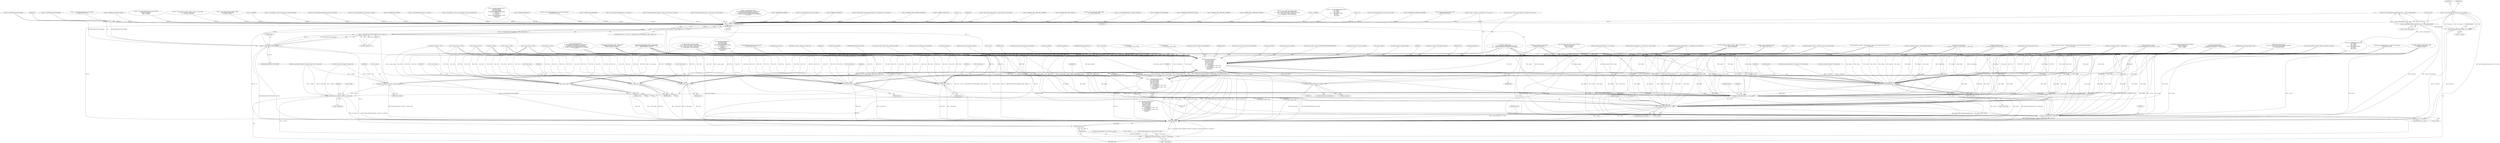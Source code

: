 digraph "0_heimdal_1a6a6e462dc2ac6111f9e02c6852ddec4849b887@API" {
"1001299" [label="(Call,ret = copy_PrincipalName(&rep.cname, &r->et.cname))"];
"1001301" [label="(Call,copy_PrincipalName(&rep.cname, &r->et.cname))"];
"1001050" [label="(Call,_krb5_principal2principalname(&rep.cname, r->client->entry.principal))"];
"1002491" [label="(Call,ret != 0)"];
"1002490" [label="(Call,ret != 0 && ret != HDB_ERR_NOT_FOUND_HERE && reply->length == 0)"];
"1002495" [label="(Call,ret != HDB_ERR_NOT_FOUND_HERE)"];
"1002494" [label="(Call,ret != HDB_ERR_NOT_FOUND_HERE && reply->length == 0)"];
"1002506" [label="(Call,_kdc_fast_mk_error(context, r,\n \t\t\t\t &error_method,\n \t\t\t\t r->armor_crypto,\n \t\t\t\t &req->req_body,\n \t\t\t\t ret, r->e_text,\n \t\t\t\t r->server_princ,\n\t\t\t\t r->client_princ ?\n                                     &r->client_princ->name : NULL,\n\t\t\t\t r->client_princ ?\n                                     &r->client_princ->realm : NULL,\n \t\t\t\t NULL, NULL,\n \t\t\t\t reply))"];
"1002504" [label="(Call,ret = _kdc_fast_mk_error(context, r,\n \t\t\t\t &error_method,\n \t\t\t\t r->armor_crypto,\n \t\t\t\t &req->req_body,\n \t\t\t\t ret, r->e_text,\n \t\t\t\t r->server_princ,\n\t\t\t\t r->client_princ ?\n                                     &r->client_princ->name : NULL,\n\t\t\t\t r->client_princ ?\n                                     &r->client_princ->realm : NULL,\n \t\t\t\t NULL, NULL,\n \t\t\t\t reply))"];
"1002696" [label="(Return,return ret;)"];
"1002573" [label="(Call,free_METHOD_DATA(&error_method))"];
"1002592" [label="(Call,krb5_free_principal(context, r->client_princ))"];
"1002621" [label="(Call,krb5_free_principal(context, r->server_princ))"];
"1002649" [label="(Call,_kdc_free_ent(context, r->client))"];
"1002658" [label="(Call,_kdc_free_ent(context, r->server))"];
"1002597" [label="(Call,r->client_princ = NULL)"];
"1002611" [label="(Call,r->client_name = NULL)"];
"1002626" [label="(Call,r->server_princ = NULL)"];
"1002640" [label="(Call,r->server_name = NULL)"];
"1002668" [label="(Call,krb5_crypto_destroy(r->context, r->armor_crypto))"];
"1002680" [label="(Call,krb5_free_keyblock_contents(r->context, &r->reply_key))"];
"1002688" [label="(Call,krb5_free_keyblock_contents(r->context, &r->session_key))"];
"1002675" [label="(Call,r->armor_crypto = NULL)"];
"1002549" [label="(Identifier,reply)"];
"1000778" [label="(Call,ret = krb5_padata_add(context, &error_method,\n\t\t\t\t  pat[n].type, NULL, 0))"];
"1002620" [label="(Block,)"];
"1002599" [label="(Identifier,r)"];
"1002547" [label="(Identifier,NULL)"];
"1002496" [label="(Identifier,ret)"];
"1002503" [label="(Block,)"];
"1001306" [label="(Call,&r->et.cname)"];
"1002668" [label="(Call,krb5_crypto_destroy(r->context, r->armor_crypto))"];
"1001300" [label="(Identifier,ret)"];
"1000270" [label="(Call,kdc_log(context, config, 0,\n\t\t\"AS-REQ malformed server name from %s\", from))"];
"1000868" [label="(Call,ckey == NULL)"];
"1002592" [label="(Call,krb5_free_principal(context, r->client_princ))"];
"1000945" [label="(Call,_kdc_get_preferred_key(context, config,\n\t\t\t\t r->server, r->server_name,\n\t\t\t\t &setype, &skey))"];
"1002630" [label="(Identifier,NULL)"];
"1001055" [label="(Call,r->client->entry.principal)"];
"1000131" [label="(Block,)"];
"1001284" [label="(Call,_kdc_check_addresses(context, config, b->addresses, from_addr))"];
"1002495" [label="(Call,ret != HDB_ERR_NOT_FOUND_HERE)"];
"1000568" [label="(Call,ret = KRB5KDC_ERR_S_PRINCIPAL_UNKNOWN)"];
"1001190" [label="(Call,ret = KRB5KDC_ERR_POLICY)"];
"1002504" [label="(Call,ret = _kdc_fast_mk_error(context, r,\n \t\t\t\t &error_method,\n \t\t\t\t r->armor_crypto,\n \t\t\t\t &req->req_body,\n \t\t\t\t ret, r->e_text,\n \t\t\t\t r->server_princ,\n\t\t\t\t r->client_princ ?\n                                     &r->client_princ->name : NULL,\n\t\t\t\t r->client_princ ?\n                                     &r->client_princ->realm : NULL,\n \t\t\t\t NULL, NULL,\n \t\t\t\t reply))"];
"1000253" [label="(Call,ret == 0)"];
"1001050" [label="(Call,_krb5_principal2principalname(&rep.cname, r->client->entry.principal))"];
"1000355" [label="(Call,kdc_log(context, config, 0, \"Anonymous ticket w/o anonymous flag\"))"];
"1002593" [label="(Identifier,context)"];
"1002492" [label="(Identifier,ret)"];
"1002192" [label="(Call,krb5_generate_random_keyblock(context, r->sessionetype, &r->session_key))"];
"1002647" [label="(Identifier,r)"];
"1002238" [label="(Call,copy_EncryptionKey(&r->session_key, &r->ek.key))"];
"1001048" [label="(Call,ret = _krb5_principal2principalname(&rep.cname, r->client->entry.principal))"];
"1000256" [label="(Call,ret = krb5_unparse_name(context, r->server_princ, &r->server_name))"];
"1000377" [label="(Call,ret = KRB5KDC_ERR_C_PRINCIPAL_UNKNOWN)"];
"1002216" [label="(Call,ret = KRB5KDC_ERR_CLIENT_NOTYET)"];
"1000406" [label="(Call,kdc_log(context, config, 5, \"client %s does not have secrets at this KDC, need to proxy\",\n\t\tr->client_name))"];
"1002689" [label="(Call,r->context)"];
"1002696" [label="(Return,return ret;)"];
"1000842" [label="(Call,ret = get_pa_etype_info2(context, config,\n\t\t\t\t     &error_method, ckey))"];
"1002635" [label="(Block,)"];
"1000427" [label="(Call,krb5_unparse_name(context, r->client->entry.principal,\n\t\t\t\t&fixed_client_name))"];
"1002498" [label="(Call,reply->length == 0)"];
"1002640" [label="(Call,r->server_name = NULL)"];
"1002697" [label="(Identifier,ret)"];
"1002612" [label="(Call,r->client_name)"];
"1001292" [label="(Call,_kdc_set_e_text(r, \"Bad address list in requested\"))"];
"1000796" [label="(Call,_kdc_find_etype(context,\n\t\t\t      config->preauth_use_strongest_session_key, TRUE,\n\t\t\t      r->client, b->etype.val, b->etype.len, NULL, &ckey))"];
"1002641" [label="(Call,r->server_name)"];
"1002274" [label="(Call,ret = copy_METHOD_DATA(&r->outpadata, rep.padata))"];
"1000844" [label="(Call,get_pa_etype_info2(context, config,\n\t\t\t\t     &error_method, ckey))"];
"1002509" [label="(Call,&error_method)"];
"1001295" [label="(Call,ret = KRB5KRB_AP_ERR_BADADDR)"];
"1001051" [label="(Call,&rep.cname)"];
"1002604" [label="(Identifier,r)"];
"1002651" [label="(Call,r->client)"];
"1002601" [label="(Identifier,NULL)"];
"1000855" [label="(Call,require_preauth_p(r))"];
"1002479" [label="(Call,ret = KRB5KRB_ERR_RESPONSE_TOO_BIG)"];
"1000126" [label="(MethodParameterIn,kdc_request_t r)"];
"1000509" [label="(Call,ret = KRB5KDC_ERR_C_PRINCIPAL_UNKNOWN)"];
"1002321" [label="(Call,_kdc_add_KRB5SignedPath(context,\n\t\t\t\t  config,\n\t\t\t\t  r->server,\n\t\t\t\t  setype,\n\t\t\t\t  r->client->entry.principal,\n\t\t\t\t  NULL,\n\t\t\t\t  NULL,\n\t\t\t\t  &r->et))"];
"1000360" [label="(Call,ret = KRB5KDC_ERR_C_PRINCIPAL_UNKNOWN)"];
"1002411" [label="(Call,ret = _kdc_encode_reply(context, config,\n\t\t\t    r->armor_crypto, req->req_body.nonce,\n\t\t\t    &rep, &r->et, &r->ek, setype, r->server->entry.kvno,\n\t\t\t    &skey->key, r->client->entry.kvno,\n\t\t\t    &r->reply_key, 0, &r->e_text, reply))"];
"1000574" [label="(Call,_kdc_find_etype(context,\n\t\t\t  krb5_principal_is_krbtgt(context, r->server_princ) ?\n\t\t\t  config->tgt_use_strongest_session_key :\n\t\t\t  config->svc_use_strongest_session_key, FALSE,\n\t\t\t  r->client, b->etype.val, b->etype.len, &r->sessionetype,\n\t\t\t  NULL))"];
"1002574" [label="(Call,&error_method)"];
"1002405" [label="(Call,krb5_free_error_message(r->context, msg))"];
"1002270" [label="(Call,ret = ENOMEM)"];
"1002522" [label="(Call,r->server_princ)"];
"1000239" [label="(Call,_krb5_principalname2krb5_principal (context,\n\t\t\t\t\t\t  &r->server_princ,\n\t\t\t\t\t\t  *(b->sname),\n\t\t\t\t\t\t  b->realm))"];
"1002680" [label="(Call,krb5_free_keyblock_contents(r->context, &r->reply_key))"];
"1002491" [label="(Call,ret != 0)"];
"1002656" [label="(Identifier,r)"];
"1002623" [label="(Call,r->server_princ)"];
"1002665" [label="(Identifier,r)"];
"1002525" [label="(Call,r->client_princ ?\n                                     &r->client_princ->name : NULL)"];
"1002597" [label="(Call,r->client_princ = NULL)"];
"1002690" [label="(Identifier,r)"];
"1000455" [label="(Call,_kdc_fast_mk_error(context, r,\n\t\t\t\t &error_method,\n\t\t\t\t r->armor_crypto,\n\t\t\t\t &req->req_body,\n\t\t\t\t KRB5_KDC_ERR_WRONG_REALM,\n\t\t\t\t NULL,\n\t\t\t\t r->server_princ,\n\t\t\t\t NULL,\n\t\t\t\t &r->client->entry.principal->realm,\n\t\t\t\t NULL, NULL,\n\t\t\t\t reply))"];
"1002536" [label="(Call,r->client_princ ?\n                                     &r->client_princ->realm : NULL)"];
"1002319" [label="(Call,ret = _kdc_add_KRB5SignedPath(context,\n\t\t\t\t  config,\n\t\t\t\t  r->server,\n\t\t\t\t  setype,\n\t\t\t\t  r->client->entry.principal,\n\t\t\t\t  NULL,\n\t\t\t\t  NULL,\n\t\t\t\t  &r->et))"];
"1001275" [label="(Call,_kdc_set_e_text(r, \"Ticket may not be postdate\"))"];
"1002606" [label="(Block,)"];
"1000533" [label="(Call,ret == HDB_ERR_NOT_FOUND_HERE)"];
"1000133" [label="(Call,context = r->context)"];
"1000652" [label="(Call,pat[n].validate == NULL)"];
"1002675" [label="(Call,r->armor_crypto = NULL)"];
"1002489" [label="(ControlStructure,if (ret != 0 && ret != HDB_ERR_NOT_FOUND_HERE && reply->length == 0))"];
"1002598" [label="(Call,r->client_princ)"];
"1002507" [label="(Identifier,context)"];
"1002497" [label="(Identifier,HDB_ERR_NOT_FOUND_HERE)"];
"1000312" [label="(Call,krb5_unparse_name(context, r->client_princ, &r->client_name))"];
"1002622" [label="(Identifier,context)"];
"1000711" [label="(Call,ret != 0)"];
"1001187" [label="(Call,_kdc_set_e_text(r, \"Ticket may not be forwardable\"))"];
"1002514" [label="(Call,&req->req_body)"];
"1002220" [label="(Call,ret = copy_EncryptionKey(&r->session_key, &r->et.key))"];
"1002660" [label="(Call,r->server)"];
"1002698" [label="(MethodReturn,RET)"];
"1000860" [label="(Call,ret = KRB5KDC_ERR_PREAUTH_REQUIRED)"];
"1000192" [label="(Call,_kdc_fast_unwrap_request(r))"];
"1000278" [label="(Call,b->cname == NULL)"];
"1000831" [label="(Call,ret = get_pa_etype_info(context, config,\n\t\t\t\t\t&error_method, ckey))"];
"1002591" [label="(Block,)"];
"1002684" [label="(Call,&r->reply_key)"];
"1000383" [label="(Call,_kdc_db_fetch(context, config, r->client_princ,\n\t\t\tHDB_F_GET_CLIENT | flags, NULL,\n\t\t\t&r->clientdb, &r->client))"];
"1002650" [label="(Identifier,context)"];
"1002399" [label="(Call,_kdc_r_log(r, 0, \"add_enc_pa_rep failed: %s: %d\", msg, ret))"];
"1002553" [label="(JumpTarget,out2:)"];
"1000863" [label="(Call,_kdc_set_e_text(r, \"Need to use PA-ENC-TIMESTAMP/PA-PK-AS-REQ\"))"];
"1002569" [label="(ControlStructure,if (error_method.len))"];
"1002264" [label="(Call,rep.padata == NULL)"];
"1002692" [label="(Call,&r->session_key)"];
"1000889" [label="(Call,krb5_copy_keyblock_contents(r->context, &ckey->key, &r->reply_key))"];
"1002669" [label="(Call,r->context)"];
"1001313" [label="(Identifier,ret)"];
"1002682" [label="(Identifier,r)"];
"1000294" [label="(Call,_krb5_principalname2krb5_principal (context,\n\t\t\t\t\t\t  &r->client_princ,\n\t\t\t\t\t\t  *(b->cname),\n\t\t\t\t\t\t  b->realm))"];
"1001302" [label="(Call,&rep.cname)"];
"1002490" [label="(Call,ret != 0 && ret != HDB_ERR_NOT_FOUND_HERE && reply->length == 0)"];
"1002344" [label="(Call,log_as_req(context, config, r->reply_key.keytype, setype, b))"];
"1000675" [label="(Call,kdc_log(context, config, 5,\n\t\t    \"Looking for %s pa-data -- %s\", pat[n].name, r->client_name))"];
"1000872" [label="(Call,ret = KRB5KDC_ERR_CLIENT_NOTYET)"];
"1000292" [label="(Call,ret = _krb5_principalname2krb5_principal (context,\n\t\t\t\t\t\t  &r->client_princ,\n\t\t\t\t\t\t  *(b->cname),\n\t\t\t\t\t\t  b->realm))"];
"1000232" [label="(Call,_kdc_set_e_text(r, \"No server in request\"))"];
"1002645" [label="(ControlStructure,if (r->client))"];
"1000324" [label="(Call,kdc_log(context, config, 0,\n\t\t\"AS-REQ malformed client name from %s\", from))"];
"1000920" [label="(Call,ret = _kdc_check_access(context, config, r->client, r->client_name,\n\t\t\t    r->server, r->server_name,\n\t\t\t    req, &error_method))"];
"1002649" [label="(Call,_kdc_free_ent(context, r->client))"];
"1000943" [label="(Call,ret = _kdc_get_preferred_key(context, config,\n\t\t\t\t r->server, r->server_name,\n\t\t\t\t &setype, &skey))"];
"1002511" [label="(Call,r->armor_crypto)"];
"1001708" [label="(Call,ret = ENOMEM)"];
"1002618" [label="(Identifier,r)"];
"1000577" [label="(Call,krb5_principal_is_krbtgt(context, r->server_princ))"];
"1002659" [label="(Identifier,context)"];
"1000993" [label="(Call,_kdc_set_e_text(r, \"Bad KDC options\"))"];
"1001028" [label="(Call,ret = copy_Realm(&r->client->entry.principal->realm, &rep.crealm))"];
"1002139" [label="(Call,ret = copy_PrincipalName(&rep.ticket.sname, &r->ek.sname))"];
"1002236" [label="(Call,ret = copy_EncryptionKey(&r->session_key, &r->ek.key))"];
"1000197" [label="(Call,_kdc_r_log(r, 0, \"FAST unwrap request from %s failed: %d\", from, ret))"];
"1002508" [label="(Identifier,r)"];
"1000662" [label="(Call,r->armor_crypto == NULL)"];
"1000369" [label="(Call,kdc_log(context, config, 0,\n\t\t\"Request for a anonymous ticket with non \"\n\t\t\"anonymous client name: %s\", r->client_name))"];
"1002594" [label="(Call,r->client_princ)"];
"1002493" [label="(Literal,0)"];
"1000229" [label="(Call,ret = KRB5KRB_ERR_GENERIC)"];
"1002611" [label="(Call,r->client_name = NULL)"];
"1001315" [label="(Call,ret = copy_Realm(&rep.crealm, &r->et.crealm))"];
"1002579" [label="(Identifier,r)"];
"1002679" [label="(Identifier,NULL)"];
"1001072" [label="(Call,ret = copy_Realm(&r->server->entry.principal->realm, &rep.ticket.realm))"];
"1002500" [label="(Identifier,reply)"];
"1002482" [label="(Call,_kdc_set_e_text(r, \"Reply packet too large\"))"];
"1002628" [label="(Identifier,r)"];
"1002654" [label="(ControlStructure,if (r->server))"];
"1002548" [label="(Identifier,NULL)"];
"1000707" [label="(Call,pat[n].validate(r, pa))"];
"1000453" [label="(Call,ret = _kdc_fast_mk_error(context, r,\n\t\t\t\t &error_method,\n\t\t\t\t r->armor_crypto,\n\t\t\t\t &req->req_body,\n\t\t\t\t KRB5_KDC_ERR_WRONG_REALM,\n\t\t\t\t NULL,\n\t\t\t\t r->server_princ,\n\t\t\t\t NULL,\n\t\t\t\t &r->client->entry.principal->realm,\n\t\t\t\t NULL, NULL,\n\t\t\t\t reply))"];
"1001234" [label="(Call,ret = KRB5KDC_ERR_POLICY)"];
"1000258" [label="(Call,krb5_unparse_name(context, r->server_princ, &r->server_name))"];
"1001698" [label="(Call,r->ek.last_req.val == NULL)"];
"1000833" [label="(Call,get_pa_etype_info(context, config,\n\t\t\t\t\t&error_method, ckey))"];
"1002292" [label="(Call,generate_pac(r, skey))"];
"1002551" [label="(Identifier,ret)"];
"1002621" [label="(Call,krb5_free_principal(context, r->server_princ))"];
"1000425" [label="(Call,ret = krb5_unparse_name(context, r->client->entry.principal,\n\t\t\t\t&fixed_client_name))"];
"1002676" [label="(Call,r->armor_crypto)"];
"1000990" [label="(Call,ret = KRB5KDC_ERR_BADOPTION)"];
"1000223" [label="(Call,b->sname == NULL)"];
"1002677" [label="(Identifier,r)"];
"1000565" [label="(Call,krb5_free_error_message(context, msg))"];
"1000610" [label="(Call,kdc_log(context, config, 0,\n\t\t\"Client (%s) from %s has no common enctypes with KDC \"\n\t\t\"to use for the session key\",\n\t\tr->client_name, from))"];
"1002121" [label="(Call,ret = copy_Realm(&rep.ticket.realm, &r->ek.srealm))"];
"1002213" [label="(Call,_kdc_set_e_text(r, \"Client have no reply key\"))"];
"1002518" [label="(Identifier,ret)"];
"1002477" [label="(Call,krb5_data_free(reply))"];
"1002627" [label="(Call,r->server_princ)"];
"1002222" [label="(Call,copy_EncryptionKey(&r->session_key, &r->et.key))"];
"1000887" [label="(Call,ret = krb5_copy_keyblock_contents(r->context, &ckey->key, &r->reply_key))"];
"1000506" [label="(Call,krb5_free_error_message(context, msg))"];
"1000402" [label="(Call,ret == HDB_ERR_NOT_FOUND_HERE)"];
"1002688" [label="(Call,krb5_free_keyblock_contents(r->context, &r->session_key))"];
"1000310" [label="(Call,ret = krb5_unparse_name(context, r->client_princ, &r->client_name))"];
"1000515" [label="(Call,_kdc_db_fetch(context, config, r->server_princ,\n\t\t\tHDB_F_GET_SERVER|HDB_F_GET_KRBTGT | flags,\n\t\t\tNULL, NULL, &r->server))"];
"1002672" [label="(Call,r->armor_crypto)"];
"1000922" [label="(Call,_kdc_check_access(context, config, r->client, r->client_name,\n\t\t\t    r->server, r->server_name,\n\t\t\t    req, &error_method))"];
"1002573" [label="(Call,free_METHOD_DATA(&error_method))"];
"1002626" [label="(Call,r->server_princ = NULL)"];
"1000572" [label="(Call,ret = _kdc_find_etype(context,\n\t\t\t  krb5_principal_is_krbtgt(context, r->server_princ) ?\n\t\t\t  config->tgt_use_strongest_session_key :\n\t\t\t  config->svc_use_strongest_session_key, FALSE,\n\t\t\t  r->client, b->etype.val, b->etype.len, &r->sessionetype,\n\t\t\t  NULL))"];
"1000780" [label="(Call,krb5_padata_add(context, &error_method,\n\t\t\t\t  pat[n].type, NULL, 0))"];
"1000284" [label="(Call,ret = KRB5KRB_ERR_GENERIC)"];
"1001301" [label="(Call,copy_PrincipalName(&rep.cname, &r->et.cname))"];
"1002506" [label="(Call,_kdc_fast_mk_error(context, r,\n \t\t\t\t &error_method,\n \t\t\t\t r->armor_crypto,\n \t\t\t\t &req->req_body,\n \t\t\t\t ret, r->e_text,\n \t\t\t\t r->server_princ,\n\t\t\t\t r->client_princ ?\n                                     &r->client_princ->name : NULL,\n\t\t\t\t r->client_princ ?\n                                     &r->client_princ->realm : NULL,\n \t\t\t\t NULL, NULL,\n \t\t\t\t reply))"];
"1002644" [label="(Identifier,NULL)"];
"1002413" [label="(Call,_kdc_encode_reply(context, config,\n\t\t\t    r->armor_crypto, req->req_body.nonce,\n\t\t\t    &rep, &r->et, &r->ek, setype, r->server->entry.kvno,\n\t\t\t    &skey->key, r->client->entry.kvno,\n\t\t\t    &r->reply_key, 0, &r->e_text, reply))"];
"1002667" [label="(Block,)"];
"1000537" [label="(Call,kdc_log(context, config, 5, \"target %s does not have secrets at this KDC, need to proxy\",\n\t\tr->server_name))"];
"1001299" [label="(Call,ret = copy_PrincipalName(&rep.cname, &r->et.cname))"];
"1002633" [label="(Identifier,r)"];
"1000344" [label="(Call,_kdc_is_anonymous(context, r->client_princ))"];
"1000127" [label="(MethodParameterIn,krb5_data *reply)"];
"1001008" [label="(Call,_kdc_is_anonymous(context, r->client_princ))"];
"1000875" [label="(Call,_kdc_set_e_text(r, \"Doesn't have a client key available\"))"];
"1002658" [label="(Call,_kdc_free_ent(context, r->server))"];
"1001231" [label="(Call,_kdc_set_e_text(r, \"Ticket may not be proxiable\"))"];
"1001018" [label="(Call,ret = copy_Realm(&anon_realm, &rep.crealm))"];
"1002386" [label="(Call,add_enc_pa_rep(r))"];
"1001278" [label="(Call,ret = KRB5KDC_ERR_POLICY)"];
"1002494" [label="(Call,ret != HDB_ERR_NOT_FOUND_HERE && reply->length == 0)"];
"1002505" [label="(Identifier,ret)"];
"1000287" [label="(Call,_kdc_set_e_text(r, \"No client in request\"))"];
"1002681" [label="(Call,r->context)"];
"1002519" [label="(Call,r->e_text)"];
"1002615" [label="(Identifier,NULL)"];
"1002190" [label="(Call,ret = krb5_generate_random_keyblock(context, r->sessionetype, &r->session_key))"];
"1001299" -> "1000131"  [label="AST: "];
"1001299" -> "1001301"  [label="CFG: "];
"1001300" -> "1001299"  [label="AST: "];
"1001301" -> "1001299"  [label="AST: "];
"1001313" -> "1001299"  [label="CFG: "];
"1001299" -> "1002698"  [label="DDG: copy_PrincipalName(&rep.cname, &r->et.cname)"];
"1001301" -> "1001299"  [label="DDG: &rep.cname"];
"1001301" -> "1001299"  [label="DDG: &r->et.cname"];
"1001299" -> "1002491"  [label="DDG: ret"];
"1001301" -> "1001306"  [label="CFG: "];
"1001302" -> "1001301"  [label="AST: "];
"1001306" -> "1001301"  [label="AST: "];
"1001301" -> "1002698"  [label="DDG: &rep.cname"];
"1001301" -> "1002698"  [label="DDG: &r->et.cname"];
"1001050" -> "1001301"  [label="DDG: &rep.cname"];
"1001050" -> "1001048"  [label="AST: "];
"1001050" -> "1001055"  [label="CFG: "];
"1001051" -> "1001050"  [label="AST: "];
"1001055" -> "1001050"  [label="AST: "];
"1001048" -> "1001050"  [label="CFG: "];
"1001050" -> "1002698"  [label="DDG: &rep.cname"];
"1001050" -> "1002698"  [label="DDG: r->client->entry.principal"];
"1001050" -> "1001048"  [label="DDG: &rep.cname"];
"1001050" -> "1001048"  [label="DDG: r->client->entry.principal"];
"1001050" -> "1002321"  [label="DDG: r->client->entry.principal"];
"1002491" -> "1002490"  [label="AST: "];
"1002491" -> "1002493"  [label="CFG: "];
"1002492" -> "1002491"  [label="AST: "];
"1002493" -> "1002491"  [label="AST: "];
"1002496" -> "1002491"  [label="CFG: "];
"1002490" -> "1002491"  [label="CFG: "];
"1002491" -> "1002698"  [label="DDG: ret"];
"1002491" -> "1002490"  [label="DDG: ret"];
"1002491" -> "1002490"  [label="DDG: 0"];
"1000842" -> "1002491"  [label="DDG: ret"];
"1000711" -> "1002491"  [label="DDG: ret"];
"1000292" -> "1002491"  [label="DDG: ret"];
"1000872" -> "1002491"  [label="DDG: ret"];
"1000831" -> "1002491"  [label="DDG: ret"];
"1000533" -> "1002491"  [label="DDG: ret"];
"1000377" -> "1002491"  [label="DDG: ret"];
"1000256" -> "1002491"  [label="DDG: ret"];
"1000509" -> "1002491"  [label="DDG: ret"];
"1000778" -> "1002491"  [label="DDG: ret"];
"1000860" -> "1002491"  [label="DDG: ret"];
"1000197" -> "1002491"  [label="DDG: ret"];
"1002121" -> "1002491"  [label="DDG: ret"];
"1001048" -> "1002491"  [label="DDG: ret"];
"1000284" -> "1002491"  [label="DDG: ret"];
"1000360" -> "1002491"  [label="DDG: ret"];
"1000568" -> "1002491"  [label="DDG: ret"];
"1001708" -> "1002491"  [label="DDG: ret"];
"1002274" -> "1002491"  [label="DDG: ret"];
"1000920" -> "1002491"  [label="DDG: ret"];
"1001295" -> "1002491"  [label="DDG: ret"];
"1000310" -> "1002491"  [label="DDG: ret"];
"1000990" -> "1002491"  [label="DDG: ret"];
"1000253" -> "1002491"  [label="DDG: ret"];
"1002216" -> "1002491"  [label="DDG: ret"];
"1001072" -> "1002491"  [label="DDG: ret"];
"1001315" -> "1002491"  [label="DDG: ret"];
"1001190" -> "1002491"  [label="DDG: ret"];
"1002220" -> "1002491"  [label="DDG: ret"];
"1002190" -> "1002491"  [label="DDG: ret"];
"1000425" -> "1002491"  [label="DDG: ret"];
"1000402" -> "1002491"  [label="DDG: ret"];
"1001018" -> "1002491"  [label="DDG: ret"];
"1002319" -> "1002491"  [label="DDG: ret"];
"1002139" -> "1002491"  [label="DDG: ret"];
"1000943" -> "1002491"  [label="DDG: ret"];
"1002270" -> "1002491"  [label="DDG: ret"];
"1002479" -> "1002491"  [label="DDG: ret"];
"1002399" -> "1002491"  [label="DDG: ret"];
"1000887" -> "1002491"  [label="DDG: ret"];
"1001234" -> "1002491"  [label="DDG: ret"];
"1001278" -> "1002491"  [label="DDG: ret"];
"1000229" -> "1002491"  [label="DDG: ret"];
"1001028" -> "1002491"  [label="DDG: ret"];
"1000572" -> "1002491"  [label="DDG: ret"];
"1002236" -> "1002491"  [label="DDG: ret"];
"1002411" -> "1002491"  [label="DDG: ret"];
"1000453" -> "1002491"  [label="DDG: ret"];
"1002491" -> "1002495"  [label="DDG: ret"];
"1002491" -> "1002506"  [label="DDG: ret"];
"1002491" -> "1002696"  [label="DDG: ret"];
"1002490" -> "1002489"  [label="AST: "];
"1002490" -> "1002494"  [label="CFG: "];
"1002494" -> "1002490"  [label="AST: "];
"1002505" -> "1002490"  [label="CFG: "];
"1002553" -> "1002490"  [label="CFG: "];
"1002490" -> "1002698"  [label="DDG: ret != 0 && ret != HDB_ERR_NOT_FOUND_HERE && reply->length == 0"];
"1002490" -> "1002698"  [label="DDG: ret != HDB_ERR_NOT_FOUND_HERE && reply->length == 0"];
"1002490" -> "1002698"  [label="DDG: ret != 0"];
"1002494" -> "1002490"  [label="DDG: ret != HDB_ERR_NOT_FOUND_HERE"];
"1002494" -> "1002490"  [label="DDG: reply->length == 0"];
"1002495" -> "1002494"  [label="AST: "];
"1002495" -> "1002497"  [label="CFG: "];
"1002496" -> "1002495"  [label="AST: "];
"1002497" -> "1002495"  [label="AST: "];
"1002500" -> "1002495"  [label="CFG: "];
"1002494" -> "1002495"  [label="CFG: "];
"1002495" -> "1002698"  [label="DDG: ret"];
"1002495" -> "1002698"  [label="DDG: HDB_ERR_NOT_FOUND_HERE"];
"1002495" -> "1002494"  [label="DDG: ret"];
"1002495" -> "1002494"  [label="DDG: HDB_ERR_NOT_FOUND_HERE"];
"1000402" -> "1002495"  [label="DDG: HDB_ERR_NOT_FOUND_HERE"];
"1000533" -> "1002495"  [label="DDG: HDB_ERR_NOT_FOUND_HERE"];
"1002495" -> "1002506"  [label="DDG: ret"];
"1002495" -> "1002696"  [label="DDG: ret"];
"1002494" -> "1002498"  [label="CFG: "];
"1002498" -> "1002494"  [label="AST: "];
"1002494" -> "1002698"  [label="DDG: ret != HDB_ERR_NOT_FOUND_HERE"];
"1002494" -> "1002698"  [label="DDG: reply->length == 0"];
"1002498" -> "1002494"  [label="DDG: reply->length"];
"1002498" -> "1002494"  [label="DDG: 0"];
"1002506" -> "1002504"  [label="AST: "];
"1002506" -> "1002549"  [label="CFG: "];
"1002507" -> "1002506"  [label="AST: "];
"1002508" -> "1002506"  [label="AST: "];
"1002509" -> "1002506"  [label="AST: "];
"1002511" -> "1002506"  [label="AST: "];
"1002514" -> "1002506"  [label="AST: "];
"1002518" -> "1002506"  [label="AST: "];
"1002519" -> "1002506"  [label="AST: "];
"1002522" -> "1002506"  [label="AST: "];
"1002525" -> "1002506"  [label="AST: "];
"1002536" -> "1002506"  [label="AST: "];
"1002547" -> "1002506"  [label="AST: "];
"1002548" -> "1002506"  [label="AST: "];
"1002549" -> "1002506"  [label="AST: "];
"1002504" -> "1002506"  [label="CFG: "];
"1002506" -> "1002698"  [label="DDG: r->e_text"];
"1002506" -> "1002698"  [label="DDG: r->armor_crypto"];
"1002506" -> "1002698"  [label="DDG: r"];
"1002506" -> "1002698"  [label="DDG: &error_method"];
"1002506" -> "1002698"  [label="DDG: reply"];
"1002506" -> "1002698"  [label="DDG: &req->req_body"];
"1002506" -> "1002698"  [label="DDG: NULL"];
"1002506" -> "1002698"  [label="DDG: context"];
"1002506" -> "1002698"  [label="DDG: r->server_princ"];
"1002506" -> "1002698"  [label="DDG: r->client_princ ?\n                                     &r->client_princ->realm : NULL"];
"1002506" -> "1002698"  [label="DDG: r->client_princ ?\n                                     &r->client_princ->name : NULL"];
"1002506" -> "1002504"  [label="DDG: &req->req_body"];
"1002506" -> "1002504"  [label="DDG: ret"];
"1002506" -> "1002504"  [label="DDG: reply"];
"1002506" -> "1002504"  [label="DDG: r->e_text"];
"1002506" -> "1002504"  [label="DDG: NULL"];
"1002506" -> "1002504"  [label="DDG: context"];
"1002506" -> "1002504"  [label="DDG: r->client_princ ?\n                                     &r->client_princ->name : NULL"];
"1002506" -> "1002504"  [label="DDG: r->client_princ ?\n                                     &r->client_princ->realm : NULL"];
"1002506" -> "1002504"  [label="DDG: &error_method"];
"1002506" -> "1002504"  [label="DDG: r->server_princ"];
"1002506" -> "1002504"  [label="DDG: r->armor_crypto"];
"1002506" -> "1002504"  [label="DDG: r"];
"1000427" -> "1002506"  [label="DDG: context"];
"1000675" -> "1002506"  [label="DDG: context"];
"1000833" -> "1002506"  [label="DDG: context"];
"1000833" -> "1002506"  [label="DDG: &error_method"];
"1000780" -> "1002506"  [label="DDG: context"];
"1000780" -> "1002506"  [label="DDG: &error_method"];
"1000780" -> "1002506"  [label="DDG: NULL"];
"1000369" -> "1002506"  [label="DDG: context"];
"1000506" -> "1002506"  [label="DDG: context"];
"1000565" -> "1002506"  [label="DDG: context"];
"1001008" -> "1002506"  [label="DDG: context"];
"1001284" -> "1002506"  [label="DDG: context"];
"1000922" -> "1002506"  [label="DDG: context"];
"1000922" -> "1002506"  [label="DDG: &error_method"];
"1000294" -> "1002506"  [label="DDG: context"];
"1000324" -> "1002506"  [label="DDG: context"];
"1002192" -> "1002506"  [label="DDG: context"];
"1000455" -> "1002506"  [label="DDG: context"];
"1000455" -> "1002506"  [label="DDG: r"];
"1000455" -> "1002506"  [label="DDG: &error_method"];
"1000455" -> "1002506"  [label="DDG: r->armor_crypto"];
"1000455" -> "1002506"  [label="DDG: &req->req_body"];
"1000455" -> "1002506"  [label="DDG: r->server_princ"];
"1000455" -> "1002506"  [label="DDG: NULL"];
"1000455" -> "1002506"  [label="DDG: reply"];
"1000796" -> "1002506"  [label="DDG: context"];
"1000796" -> "1002506"  [label="DDG: NULL"];
"1000355" -> "1002506"  [label="DDG: context"];
"1002344" -> "1002506"  [label="DDG: context"];
"1000406" -> "1002506"  [label="DDG: context"];
"1000945" -> "1002506"  [label="DDG: context"];
"1000610" -> "1002506"  [label="DDG: context"];
"1000133" -> "1002506"  [label="DDG: context"];
"1000537" -> "1002506"  [label="DDG: context"];
"1000844" -> "1002506"  [label="DDG: context"];
"1000844" -> "1002506"  [label="DDG: &error_method"];
"1002413" -> "1002506"  [label="DDG: context"];
"1002413" -> "1002506"  [label="DDG: r->armor_crypto"];
"1002413" -> "1002506"  [label="DDG: &r->e_text"];
"1002413" -> "1002506"  [label="DDG: reply"];
"1000270" -> "1002506"  [label="DDG: context"];
"1002321" -> "1002506"  [label="DDG: context"];
"1002321" -> "1002506"  [label="DDG: NULL"];
"1001231" -> "1002506"  [label="DDG: r"];
"1001187" -> "1002506"  [label="DDG: r"];
"1002386" -> "1002506"  [label="DDG: r"];
"1000707" -> "1002506"  [label="DDG: r"];
"1002213" -> "1002506"  [label="DDG: r"];
"1000863" -> "1002506"  [label="DDG: r"];
"1001275" -> "1002506"  [label="DDG: r"];
"1000875" -> "1002506"  [label="DDG: r"];
"1002292" -> "1002506"  [label="DDG: r"];
"1000855" -> "1002506"  [label="DDG: r"];
"1000197" -> "1002506"  [label="DDG: r"];
"1002482" -> "1002506"  [label="DDG: r"];
"1000232" -> "1002506"  [label="DDG: r"];
"1002399" -> "1002506"  [label="DDG: r"];
"1000192" -> "1002506"  [label="DDG: r"];
"1000993" -> "1002506"  [label="DDG: r"];
"1000287" -> "1002506"  [label="DDG: r"];
"1001292" -> "1002506"  [label="DDG: r"];
"1000126" -> "1002506"  [label="DDG: r"];
"1000662" -> "1002506"  [label="DDG: r->armor_crypto"];
"1000662" -> "1002506"  [label="DDG: NULL"];
"1000577" -> "1002506"  [label="DDG: r->server_princ"];
"1000258" -> "1002506"  [label="DDG: r->server_princ"];
"1000515" -> "1002506"  [label="DDG: r->server_princ"];
"1000515" -> "1002506"  [label="DDG: NULL"];
"1000239" -> "1002506"  [label="DDG: &r->server_princ"];
"1000278" -> "1002506"  [label="DDG: NULL"];
"1001698" -> "1002506"  [label="DDG: NULL"];
"1000223" -> "1002506"  [label="DDG: NULL"];
"1000383" -> "1002506"  [label="DDG: NULL"];
"1000868" -> "1002506"  [label="DDG: NULL"];
"1000652" -> "1002506"  [label="DDG: NULL"];
"1002264" -> "1002506"  [label="DDG: NULL"];
"1000574" -> "1002506"  [label="DDG: NULL"];
"1002477" -> "1002506"  [label="DDG: reply"];
"1000127" -> "1002506"  [label="DDG: reply"];
"1002506" -> "1002573"  [label="DDG: &error_method"];
"1002506" -> "1002592"  [label="DDG: context"];
"1002506" -> "1002597"  [label="DDG: NULL"];
"1002506" -> "1002611"  [label="DDG: NULL"];
"1002506" -> "1002621"  [label="DDG: context"];
"1002506" -> "1002621"  [label="DDG: r->server_princ"];
"1002506" -> "1002626"  [label="DDG: NULL"];
"1002506" -> "1002640"  [label="DDG: NULL"];
"1002506" -> "1002649"  [label="DDG: context"];
"1002506" -> "1002658"  [label="DDG: context"];
"1002506" -> "1002668"  [label="DDG: r->armor_crypto"];
"1002506" -> "1002675"  [label="DDG: NULL"];
"1002504" -> "1002503"  [label="AST: "];
"1002505" -> "1002504"  [label="AST: "];
"1002551" -> "1002504"  [label="CFG: "];
"1002504" -> "1002698"  [label="DDG: ret"];
"1002504" -> "1002698"  [label="DDG: _kdc_fast_mk_error(context, r,\n \t\t\t\t &error_method,\n \t\t\t\t r->armor_crypto,\n \t\t\t\t &req->req_body,\n \t\t\t\t ret, r->e_text,\n \t\t\t\t r->server_princ,\n\t\t\t\t r->client_princ ?\n                                     &r->client_princ->name : NULL,\n\t\t\t\t r->client_princ ?\n                                     &r->client_princ->realm : NULL,\n \t\t\t\t NULL, NULL,\n \t\t\t\t reply)"];
"1002504" -> "1002696"  [label="DDG: ret"];
"1002696" -> "1000131"  [label="AST: "];
"1002696" -> "1002697"  [label="CFG: "];
"1002697" -> "1002696"  [label="AST: "];
"1002698" -> "1002696"  [label="CFG: "];
"1002696" -> "1002698"  [label="DDG: <RET>"];
"1002697" -> "1002696"  [label="DDG: ret"];
"1002573" -> "1002569"  [label="AST: "];
"1002573" -> "1002574"  [label="CFG: "];
"1002574" -> "1002573"  [label="AST: "];
"1002579" -> "1002573"  [label="CFG: "];
"1002573" -> "1002698"  [label="DDG: free_METHOD_DATA(&error_method)"];
"1002573" -> "1002698"  [label="DDG: &error_method"];
"1000922" -> "1002573"  [label="DDG: &error_method"];
"1000780" -> "1002573"  [label="DDG: &error_method"];
"1000833" -> "1002573"  [label="DDG: &error_method"];
"1000455" -> "1002573"  [label="DDG: &error_method"];
"1000844" -> "1002573"  [label="DDG: &error_method"];
"1002592" -> "1002591"  [label="AST: "];
"1002592" -> "1002594"  [label="CFG: "];
"1002593" -> "1002592"  [label="AST: "];
"1002594" -> "1002592"  [label="AST: "];
"1002599" -> "1002592"  [label="CFG: "];
"1002592" -> "1002698"  [label="DDG: context"];
"1002592" -> "1002698"  [label="DDG: krb5_free_principal(context, r->client_princ)"];
"1000427" -> "1002592"  [label="DDG: context"];
"1000675" -> "1002592"  [label="DDG: context"];
"1000833" -> "1002592"  [label="DDG: context"];
"1000780" -> "1002592"  [label="DDG: context"];
"1000369" -> "1002592"  [label="DDG: context"];
"1000506" -> "1002592"  [label="DDG: context"];
"1000565" -> "1002592"  [label="DDG: context"];
"1001008" -> "1002592"  [label="DDG: context"];
"1001008" -> "1002592"  [label="DDG: r->client_princ"];
"1001284" -> "1002592"  [label="DDG: context"];
"1000922" -> "1002592"  [label="DDG: context"];
"1000294" -> "1002592"  [label="DDG: context"];
"1000294" -> "1002592"  [label="DDG: &r->client_princ"];
"1000324" -> "1002592"  [label="DDG: context"];
"1002192" -> "1002592"  [label="DDG: context"];
"1000455" -> "1002592"  [label="DDG: context"];
"1000796" -> "1002592"  [label="DDG: context"];
"1000355" -> "1002592"  [label="DDG: context"];
"1002344" -> "1002592"  [label="DDG: context"];
"1000406" -> "1002592"  [label="DDG: context"];
"1000945" -> "1002592"  [label="DDG: context"];
"1000610" -> "1002592"  [label="DDG: context"];
"1000133" -> "1002592"  [label="DDG: context"];
"1000537" -> "1002592"  [label="DDG: context"];
"1000844" -> "1002592"  [label="DDG: context"];
"1002413" -> "1002592"  [label="DDG: context"];
"1000270" -> "1002592"  [label="DDG: context"];
"1002321" -> "1002592"  [label="DDG: context"];
"1000312" -> "1002592"  [label="DDG: r->client_princ"];
"1000383" -> "1002592"  [label="DDG: r->client_princ"];
"1000344" -> "1002592"  [label="DDG: r->client_princ"];
"1002592" -> "1002621"  [label="DDG: context"];
"1002592" -> "1002649"  [label="DDG: context"];
"1002592" -> "1002658"  [label="DDG: context"];
"1002621" -> "1002620"  [label="AST: "];
"1002621" -> "1002623"  [label="CFG: "];
"1002622" -> "1002621"  [label="AST: "];
"1002623" -> "1002621"  [label="AST: "];
"1002628" -> "1002621"  [label="CFG: "];
"1002621" -> "1002698"  [label="DDG: krb5_free_principal(context, r->server_princ)"];
"1002621" -> "1002698"  [label="DDG: context"];
"1000427" -> "1002621"  [label="DDG: context"];
"1000675" -> "1002621"  [label="DDG: context"];
"1000833" -> "1002621"  [label="DDG: context"];
"1000780" -> "1002621"  [label="DDG: context"];
"1000369" -> "1002621"  [label="DDG: context"];
"1000506" -> "1002621"  [label="DDG: context"];
"1000565" -> "1002621"  [label="DDG: context"];
"1001008" -> "1002621"  [label="DDG: context"];
"1001284" -> "1002621"  [label="DDG: context"];
"1000922" -> "1002621"  [label="DDG: context"];
"1000294" -> "1002621"  [label="DDG: context"];
"1000324" -> "1002621"  [label="DDG: context"];
"1002192" -> "1002621"  [label="DDG: context"];
"1000455" -> "1002621"  [label="DDG: context"];
"1000455" -> "1002621"  [label="DDG: r->server_princ"];
"1000796" -> "1002621"  [label="DDG: context"];
"1000355" -> "1002621"  [label="DDG: context"];
"1002344" -> "1002621"  [label="DDG: context"];
"1000406" -> "1002621"  [label="DDG: context"];
"1000945" -> "1002621"  [label="DDG: context"];
"1000610" -> "1002621"  [label="DDG: context"];
"1000133" -> "1002621"  [label="DDG: context"];
"1000537" -> "1002621"  [label="DDG: context"];
"1000844" -> "1002621"  [label="DDG: context"];
"1002413" -> "1002621"  [label="DDG: context"];
"1000270" -> "1002621"  [label="DDG: context"];
"1002321" -> "1002621"  [label="DDG: context"];
"1000577" -> "1002621"  [label="DDG: r->server_princ"];
"1000258" -> "1002621"  [label="DDG: r->server_princ"];
"1000515" -> "1002621"  [label="DDG: r->server_princ"];
"1000239" -> "1002621"  [label="DDG: &r->server_princ"];
"1002621" -> "1002649"  [label="DDG: context"];
"1002621" -> "1002658"  [label="DDG: context"];
"1002649" -> "1002645"  [label="AST: "];
"1002649" -> "1002651"  [label="CFG: "];
"1002650" -> "1002649"  [label="AST: "];
"1002651" -> "1002649"  [label="AST: "];
"1002656" -> "1002649"  [label="CFG: "];
"1002649" -> "1002698"  [label="DDG: r->client"];
"1002649" -> "1002698"  [label="DDG: context"];
"1002649" -> "1002698"  [label="DDG: _kdc_free_ent(context, r->client)"];
"1000427" -> "1002649"  [label="DDG: context"];
"1000675" -> "1002649"  [label="DDG: context"];
"1000833" -> "1002649"  [label="DDG: context"];
"1000780" -> "1002649"  [label="DDG: context"];
"1000369" -> "1002649"  [label="DDG: context"];
"1000506" -> "1002649"  [label="DDG: context"];
"1000565" -> "1002649"  [label="DDG: context"];
"1001008" -> "1002649"  [label="DDG: context"];
"1001284" -> "1002649"  [label="DDG: context"];
"1000294" -> "1002649"  [label="DDG: context"];
"1000324" -> "1002649"  [label="DDG: context"];
"1002192" -> "1002649"  [label="DDG: context"];
"1000455" -> "1002649"  [label="DDG: context"];
"1000796" -> "1002649"  [label="DDG: context"];
"1000796" -> "1002649"  [label="DDG: r->client"];
"1000355" -> "1002649"  [label="DDG: context"];
"1002344" -> "1002649"  [label="DDG: context"];
"1000406" -> "1002649"  [label="DDG: context"];
"1000945" -> "1002649"  [label="DDG: context"];
"1000610" -> "1002649"  [label="DDG: context"];
"1000133" -> "1002649"  [label="DDG: context"];
"1000922" -> "1002649"  [label="DDG: context"];
"1000922" -> "1002649"  [label="DDG: r->client"];
"1000537" -> "1002649"  [label="DDG: context"];
"1000844" -> "1002649"  [label="DDG: context"];
"1002413" -> "1002649"  [label="DDG: context"];
"1000270" -> "1002649"  [label="DDG: context"];
"1002321" -> "1002649"  [label="DDG: context"];
"1000383" -> "1002649"  [label="DDG: &r->client"];
"1000574" -> "1002649"  [label="DDG: r->client"];
"1002649" -> "1002658"  [label="DDG: context"];
"1002658" -> "1002654"  [label="AST: "];
"1002658" -> "1002660"  [label="CFG: "];
"1002659" -> "1002658"  [label="AST: "];
"1002660" -> "1002658"  [label="AST: "];
"1002665" -> "1002658"  [label="CFG: "];
"1002658" -> "1002698"  [label="DDG: _kdc_free_ent(context, r->server)"];
"1002658" -> "1002698"  [label="DDG: context"];
"1002658" -> "1002698"  [label="DDG: r->server"];
"1000427" -> "1002658"  [label="DDG: context"];
"1000675" -> "1002658"  [label="DDG: context"];
"1000833" -> "1002658"  [label="DDG: context"];
"1000780" -> "1002658"  [label="DDG: context"];
"1000369" -> "1002658"  [label="DDG: context"];
"1000506" -> "1002658"  [label="DDG: context"];
"1000565" -> "1002658"  [label="DDG: context"];
"1001008" -> "1002658"  [label="DDG: context"];
"1001284" -> "1002658"  [label="DDG: context"];
"1000294" -> "1002658"  [label="DDG: context"];
"1000324" -> "1002658"  [label="DDG: context"];
"1002192" -> "1002658"  [label="DDG: context"];
"1000455" -> "1002658"  [label="DDG: context"];
"1000796" -> "1002658"  [label="DDG: context"];
"1000355" -> "1002658"  [label="DDG: context"];
"1002344" -> "1002658"  [label="DDG: context"];
"1000406" -> "1002658"  [label="DDG: context"];
"1000945" -> "1002658"  [label="DDG: context"];
"1000945" -> "1002658"  [label="DDG: r->server"];
"1000610" -> "1002658"  [label="DDG: context"];
"1000133" -> "1002658"  [label="DDG: context"];
"1000922" -> "1002658"  [label="DDG: context"];
"1000922" -> "1002658"  [label="DDG: r->server"];
"1000537" -> "1002658"  [label="DDG: context"];
"1000844" -> "1002658"  [label="DDG: context"];
"1002413" -> "1002658"  [label="DDG: context"];
"1000270" -> "1002658"  [label="DDG: context"];
"1002321" -> "1002658"  [label="DDG: context"];
"1002321" -> "1002658"  [label="DDG: r->server"];
"1000515" -> "1002658"  [label="DDG: &r->server"];
"1002597" -> "1002591"  [label="AST: "];
"1002597" -> "1002601"  [label="CFG: "];
"1002598" -> "1002597"  [label="AST: "];
"1002601" -> "1002597"  [label="AST: "];
"1002604" -> "1002597"  [label="CFG: "];
"1002597" -> "1002698"  [label="DDG: r->client_princ"];
"1002597" -> "1002698"  [label="DDG: NULL"];
"1000278" -> "1002597"  [label="DDG: NULL"];
"1000455" -> "1002597"  [label="DDG: NULL"];
"1002321" -> "1002597"  [label="DDG: NULL"];
"1001698" -> "1002597"  [label="DDG: NULL"];
"1000515" -> "1002597"  [label="DDG: NULL"];
"1000780" -> "1002597"  [label="DDG: NULL"];
"1000223" -> "1002597"  [label="DDG: NULL"];
"1000383" -> "1002597"  [label="DDG: NULL"];
"1000868" -> "1002597"  [label="DDG: NULL"];
"1000796" -> "1002597"  [label="DDG: NULL"];
"1000652" -> "1002597"  [label="DDG: NULL"];
"1000662" -> "1002597"  [label="DDG: NULL"];
"1002264" -> "1002597"  [label="DDG: NULL"];
"1000574" -> "1002597"  [label="DDG: NULL"];
"1002611" -> "1002606"  [label="AST: "];
"1002611" -> "1002615"  [label="CFG: "];
"1002612" -> "1002611"  [label="AST: "];
"1002615" -> "1002611"  [label="AST: "];
"1002618" -> "1002611"  [label="CFG: "];
"1002611" -> "1002698"  [label="DDG: NULL"];
"1002611" -> "1002698"  [label="DDG: r->client_name"];
"1000278" -> "1002611"  [label="DDG: NULL"];
"1000455" -> "1002611"  [label="DDG: NULL"];
"1002321" -> "1002611"  [label="DDG: NULL"];
"1000515" -> "1002611"  [label="DDG: NULL"];
"1000780" -> "1002611"  [label="DDG: NULL"];
"1000223" -> "1002611"  [label="DDG: NULL"];
"1000383" -> "1002611"  [label="DDG: NULL"];
"1000868" -> "1002611"  [label="DDG: NULL"];
"1001698" -> "1002611"  [label="DDG: NULL"];
"1000796" -> "1002611"  [label="DDG: NULL"];
"1000652" -> "1002611"  [label="DDG: NULL"];
"1000662" -> "1002611"  [label="DDG: NULL"];
"1002264" -> "1002611"  [label="DDG: NULL"];
"1000574" -> "1002611"  [label="DDG: NULL"];
"1002626" -> "1002620"  [label="AST: "];
"1002626" -> "1002630"  [label="CFG: "];
"1002627" -> "1002626"  [label="AST: "];
"1002630" -> "1002626"  [label="AST: "];
"1002633" -> "1002626"  [label="CFG: "];
"1002626" -> "1002698"  [label="DDG: NULL"];
"1002626" -> "1002698"  [label="DDG: r->server_princ"];
"1000278" -> "1002626"  [label="DDG: NULL"];
"1000455" -> "1002626"  [label="DDG: NULL"];
"1002321" -> "1002626"  [label="DDG: NULL"];
"1000515" -> "1002626"  [label="DDG: NULL"];
"1000780" -> "1002626"  [label="DDG: NULL"];
"1000223" -> "1002626"  [label="DDG: NULL"];
"1000383" -> "1002626"  [label="DDG: NULL"];
"1000868" -> "1002626"  [label="DDG: NULL"];
"1001698" -> "1002626"  [label="DDG: NULL"];
"1000796" -> "1002626"  [label="DDG: NULL"];
"1000652" -> "1002626"  [label="DDG: NULL"];
"1000662" -> "1002626"  [label="DDG: NULL"];
"1002264" -> "1002626"  [label="DDG: NULL"];
"1000574" -> "1002626"  [label="DDG: NULL"];
"1002640" -> "1002635"  [label="AST: "];
"1002640" -> "1002644"  [label="CFG: "];
"1002641" -> "1002640"  [label="AST: "];
"1002644" -> "1002640"  [label="AST: "];
"1002647" -> "1002640"  [label="CFG: "];
"1002640" -> "1002698"  [label="DDG: r->server_name"];
"1002640" -> "1002698"  [label="DDG: NULL"];
"1000278" -> "1002640"  [label="DDG: NULL"];
"1000455" -> "1002640"  [label="DDG: NULL"];
"1002321" -> "1002640"  [label="DDG: NULL"];
"1000515" -> "1002640"  [label="DDG: NULL"];
"1000780" -> "1002640"  [label="DDG: NULL"];
"1000223" -> "1002640"  [label="DDG: NULL"];
"1000383" -> "1002640"  [label="DDG: NULL"];
"1000868" -> "1002640"  [label="DDG: NULL"];
"1001698" -> "1002640"  [label="DDG: NULL"];
"1000796" -> "1002640"  [label="DDG: NULL"];
"1000652" -> "1002640"  [label="DDG: NULL"];
"1000662" -> "1002640"  [label="DDG: NULL"];
"1002264" -> "1002640"  [label="DDG: NULL"];
"1000574" -> "1002640"  [label="DDG: NULL"];
"1002668" -> "1002667"  [label="AST: "];
"1002668" -> "1002672"  [label="CFG: "];
"1002669" -> "1002668"  [label="AST: "];
"1002672" -> "1002668"  [label="AST: "];
"1002677" -> "1002668"  [label="CFG: "];
"1002668" -> "1002698"  [label="DDG: krb5_crypto_destroy(r->context, r->armor_crypto)"];
"1002405" -> "1002668"  [label="DDG: r->context"];
"1000889" -> "1002668"  [label="DDG: r->context"];
"1000455" -> "1002668"  [label="DDG: r->armor_crypto"];
"1000662" -> "1002668"  [label="DDG: r->armor_crypto"];
"1002413" -> "1002668"  [label="DDG: r->armor_crypto"];
"1002668" -> "1002680"  [label="DDG: r->context"];
"1002680" -> "1000131"  [label="AST: "];
"1002680" -> "1002684"  [label="CFG: "];
"1002681" -> "1002680"  [label="AST: "];
"1002684" -> "1002680"  [label="AST: "];
"1002690" -> "1002680"  [label="CFG: "];
"1002680" -> "1002698"  [label="DDG: krb5_free_keyblock_contents(r->context, &r->reply_key)"];
"1002680" -> "1002698"  [label="DDG: &r->reply_key"];
"1002405" -> "1002680"  [label="DDG: r->context"];
"1000889" -> "1002680"  [label="DDG: r->context"];
"1000889" -> "1002680"  [label="DDG: &r->reply_key"];
"1002413" -> "1002680"  [label="DDG: &r->reply_key"];
"1002680" -> "1002688"  [label="DDG: r->context"];
"1002688" -> "1000131"  [label="AST: "];
"1002688" -> "1002692"  [label="CFG: "];
"1002689" -> "1002688"  [label="AST: "];
"1002692" -> "1002688"  [label="AST: "];
"1002697" -> "1002688"  [label="CFG: "];
"1002688" -> "1002698"  [label="DDG: r->context"];
"1002688" -> "1002698"  [label="DDG: krb5_free_keyblock_contents(r->context, &r->session_key)"];
"1002688" -> "1002698"  [label="DDG: &r->session_key"];
"1002222" -> "1002688"  [label="DDG: &r->session_key"];
"1002238" -> "1002688"  [label="DDG: &r->session_key"];
"1002192" -> "1002688"  [label="DDG: &r->session_key"];
"1002675" -> "1002667"  [label="AST: "];
"1002675" -> "1002679"  [label="CFG: "];
"1002676" -> "1002675"  [label="AST: "];
"1002679" -> "1002675"  [label="AST: "];
"1002682" -> "1002675"  [label="CFG: "];
"1002675" -> "1002698"  [label="DDG: r->armor_crypto"];
"1002675" -> "1002698"  [label="DDG: NULL"];
"1000278" -> "1002675"  [label="DDG: NULL"];
"1000455" -> "1002675"  [label="DDG: NULL"];
"1002321" -> "1002675"  [label="DDG: NULL"];
"1000515" -> "1002675"  [label="DDG: NULL"];
"1000780" -> "1002675"  [label="DDG: NULL"];
"1000223" -> "1002675"  [label="DDG: NULL"];
"1000383" -> "1002675"  [label="DDG: NULL"];
"1000868" -> "1002675"  [label="DDG: NULL"];
"1001698" -> "1002675"  [label="DDG: NULL"];
"1000796" -> "1002675"  [label="DDG: NULL"];
"1000652" -> "1002675"  [label="DDG: NULL"];
"1000662" -> "1002675"  [label="DDG: NULL"];
"1002264" -> "1002675"  [label="DDG: NULL"];
"1000574" -> "1002675"  [label="DDG: NULL"];
}
